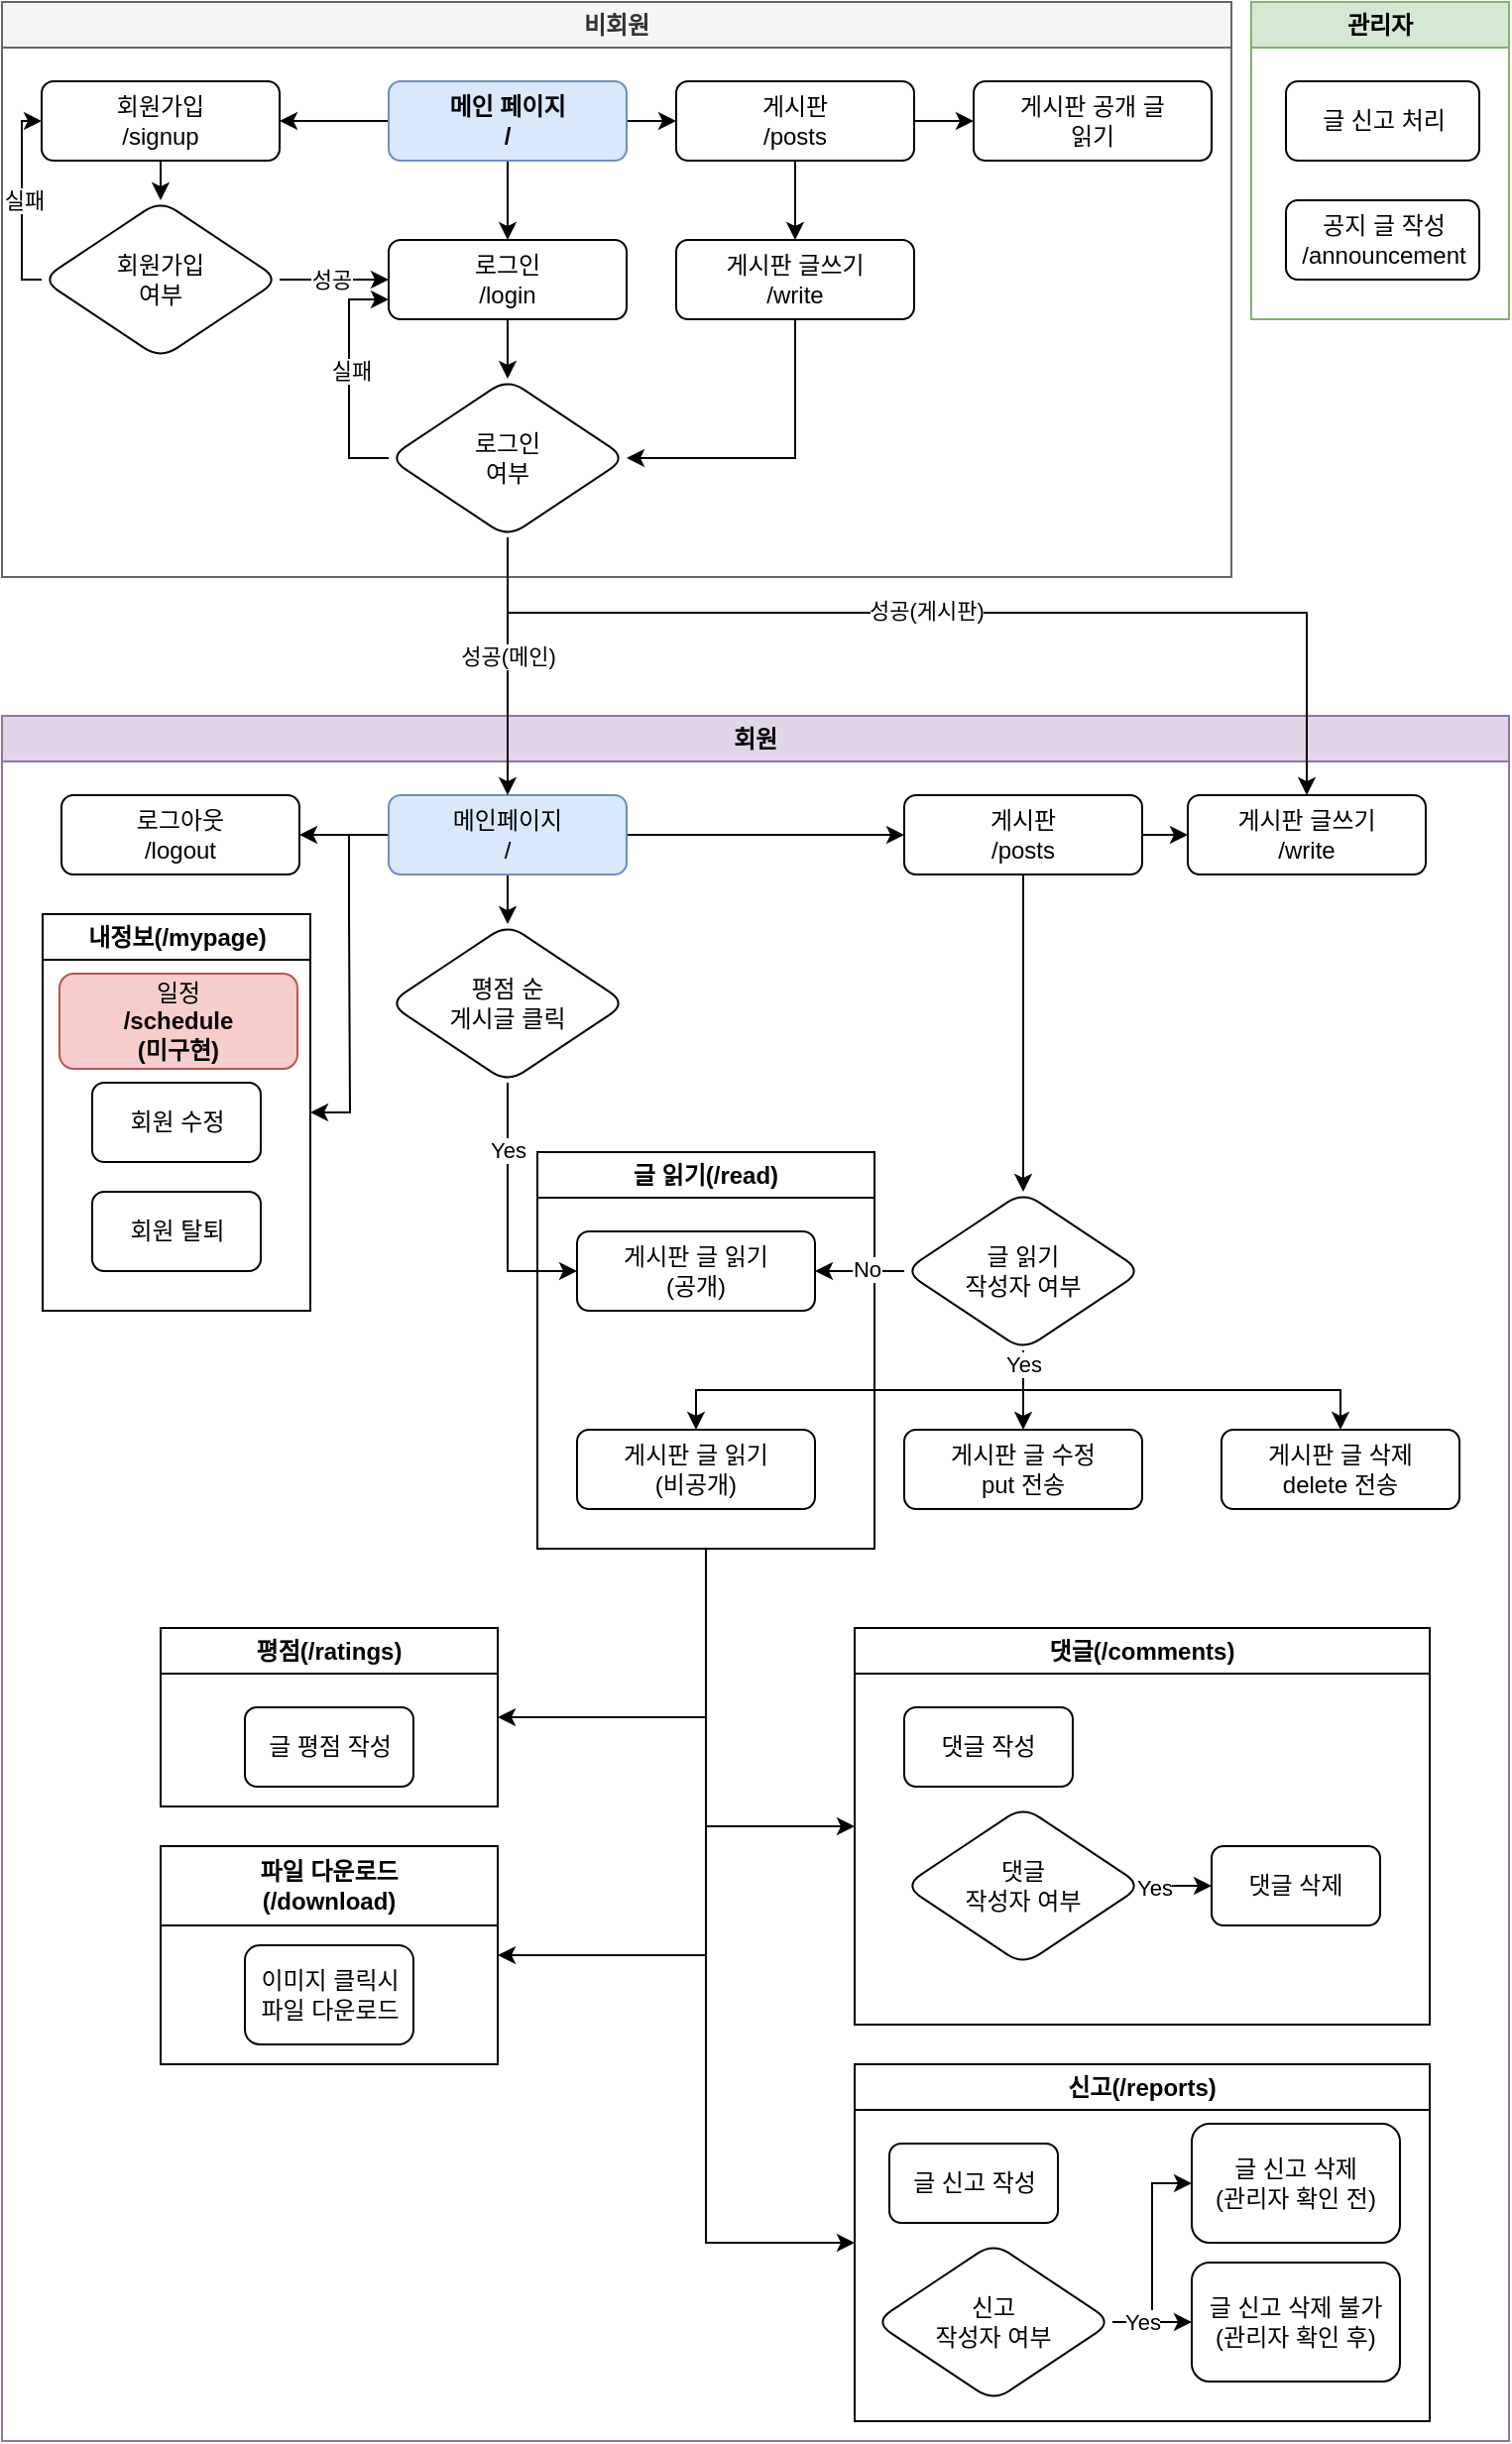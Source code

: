 <mxfile version="24.8.3">
  <diagram id="C5RBs43oDa-KdzZeNtuy" name="Page-1">
    <mxGraphModel dx="1317" dy="686" grid="0" gridSize="10" guides="1" tooltips="1" connect="1" arrows="1" fold="1" page="0" pageScale="1" pageWidth="827" pageHeight="1169" math="0" shadow="0">
      <root>
        <mxCell id="WIyWlLk6GJQsqaUBKTNV-0" />
        <mxCell id="WIyWlLk6GJQsqaUBKTNV-1" parent="WIyWlLk6GJQsqaUBKTNV-0" />
        <mxCell id="45w7jqHD4FWtg5tpyYvS-9" value="비회원" style="swimlane;whiteSpace=wrap;html=1;fillColor=#f5f5f5;fontColor=#333333;strokeColor=#666666;" parent="WIyWlLk6GJQsqaUBKTNV-1" vertex="1">
          <mxGeometry x="40" y="40" width="620" height="290" as="geometry" />
        </mxCell>
        <mxCell id="45w7jqHD4FWtg5tpyYvS-3" value="" style="edgeStyle=orthogonalEdgeStyle;rounded=0;orthogonalLoop=1;jettySize=auto;html=1;" parent="45w7jqHD4FWtg5tpyYvS-9" source="WIyWlLk6GJQsqaUBKTNV-3" target="45w7jqHD4FWtg5tpyYvS-2" edge="1">
          <mxGeometry relative="1" as="geometry" />
        </mxCell>
        <mxCell id="45w7jqHD4FWtg5tpyYvS-32" value="" style="edgeStyle=orthogonalEdgeStyle;rounded=0;orthogonalLoop=1;jettySize=auto;html=1;" parent="45w7jqHD4FWtg5tpyYvS-9" source="WIyWlLk6GJQsqaUBKTNV-3" target="45w7jqHD4FWtg5tpyYvS-31" edge="1">
          <mxGeometry relative="1" as="geometry" />
        </mxCell>
        <mxCell id="45w7jqHD4FWtg5tpyYvS-46" value="" style="edgeStyle=orthogonalEdgeStyle;rounded=0;orthogonalLoop=1;jettySize=auto;html=1;" parent="45w7jqHD4FWtg5tpyYvS-9" source="WIyWlLk6GJQsqaUBKTNV-3" target="45w7jqHD4FWtg5tpyYvS-44" edge="1">
          <mxGeometry relative="1" as="geometry" />
        </mxCell>
        <mxCell id="WIyWlLk6GJQsqaUBKTNV-3" value="메인 페이지&lt;div style=&quot;font-size: 12px;&quot;&gt;/&lt;/div&gt;" style="rounded=1;whiteSpace=wrap;html=1;fontSize=12;glass=0;strokeWidth=1;shadow=0;fontStyle=1;labelBackgroundColor=none;fillColor=#dae8fc;strokeColor=#6c8ebf;" parent="45w7jqHD4FWtg5tpyYvS-9" vertex="1">
          <mxGeometry x="195" y="40" width="120" height="40" as="geometry" />
        </mxCell>
        <mxCell id="45w7jqHD4FWtg5tpyYvS-29" value="" style="edgeStyle=orthogonalEdgeStyle;rounded=0;orthogonalLoop=1;jettySize=auto;html=1;" parent="45w7jqHD4FWtg5tpyYvS-9" source="45w7jqHD4FWtg5tpyYvS-2" target="45w7jqHD4FWtg5tpyYvS-28" edge="1">
          <mxGeometry relative="1" as="geometry" />
        </mxCell>
        <mxCell id="vwXj_90Lj-v6rzF7cGnl-1" value="" style="edgeStyle=orthogonalEdgeStyle;rounded=0;orthogonalLoop=1;jettySize=auto;html=1;" parent="45w7jqHD4FWtg5tpyYvS-9" source="45w7jqHD4FWtg5tpyYvS-2" target="vwXj_90Lj-v6rzF7cGnl-0" edge="1">
          <mxGeometry relative="1" as="geometry" />
        </mxCell>
        <mxCell id="45w7jqHD4FWtg5tpyYvS-2" value="게시판&lt;div&gt;/posts&lt;/div&gt;" style="whiteSpace=wrap;html=1;rounded=1;glass=0;strokeWidth=1;shadow=0;" parent="45w7jqHD4FWtg5tpyYvS-9" vertex="1">
          <mxGeometry x="340" y="40" width="120" height="40" as="geometry" />
        </mxCell>
        <mxCell id="45w7jqHD4FWtg5tpyYvS-57" style="edgeStyle=orthogonalEdgeStyle;rounded=0;orthogonalLoop=1;jettySize=auto;html=1;exitX=0;exitY=0.5;exitDx=0;exitDy=0;entryX=0;entryY=0.75;entryDx=0;entryDy=0;" parent="45w7jqHD4FWtg5tpyYvS-9" source="45w7jqHD4FWtg5tpyYvS-22" target="45w7jqHD4FWtg5tpyYvS-44" edge="1">
          <mxGeometry relative="1" as="geometry" />
        </mxCell>
        <mxCell id="45w7jqHD4FWtg5tpyYvS-58" value="실패" style="edgeLabel;html=1;align=center;verticalAlign=middle;resizable=0;points=[];" parent="45w7jqHD4FWtg5tpyYvS-57" vertex="1" connectable="0">
          <mxGeometry x="0.065" y="-1" relative="1" as="geometry">
            <mxPoint as="offset" />
          </mxGeometry>
        </mxCell>
        <mxCell id="45w7jqHD4FWtg5tpyYvS-22" value="로그인&lt;div&gt;여부&lt;/div&gt;" style="rhombus;whiteSpace=wrap;html=1;rounded=1;glass=0;strokeWidth=1;shadow=0;" parent="45w7jqHD4FWtg5tpyYvS-9" vertex="1">
          <mxGeometry x="195" y="190" width="120" height="80" as="geometry" />
        </mxCell>
        <mxCell id="45w7jqHD4FWtg5tpyYvS-47" value="" style="edgeStyle=orthogonalEdgeStyle;rounded=0;orthogonalLoop=1;jettySize=auto;html=1;entryX=1;entryY=0.5;entryDx=0;entryDy=0;exitX=0.5;exitY=1;exitDx=0;exitDy=0;" parent="45w7jqHD4FWtg5tpyYvS-9" source="45w7jqHD4FWtg5tpyYvS-28" target="45w7jqHD4FWtg5tpyYvS-22" edge="1">
          <mxGeometry relative="1" as="geometry" />
        </mxCell>
        <mxCell id="45w7jqHD4FWtg5tpyYvS-28" value="게시판 글쓰기&lt;div&gt;/write&lt;/div&gt;" style="whiteSpace=wrap;html=1;rounded=1;glass=0;strokeWidth=1;shadow=0;" parent="45w7jqHD4FWtg5tpyYvS-9" vertex="1">
          <mxGeometry x="340" y="120" width="120" height="40" as="geometry" />
        </mxCell>
        <mxCell id="45w7jqHD4FWtg5tpyYvS-52" style="edgeStyle=orthogonalEdgeStyle;rounded=0;orthogonalLoop=1;jettySize=auto;html=1;exitX=0.5;exitY=1;exitDx=0;exitDy=0;entryX=0.5;entryY=0;entryDx=0;entryDy=0;" parent="45w7jqHD4FWtg5tpyYvS-9" source="45w7jqHD4FWtg5tpyYvS-31" target="45w7jqHD4FWtg5tpyYvS-51" edge="1">
          <mxGeometry relative="1" as="geometry" />
        </mxCell>
        <mxCell id="45w7jqHD4FWtg5tpyYvS-31" value="회원가입&lt;div&gt;/signup&lt;/div&gt;" style="rounded=1;whiteSpace=wrap;html=1;fontSize=12;glass=0;strokeWidth=1;shadow=0;" parent="45w7jqHD4FWtg5tpyYvS-9" vertex="1">
          <mxGeometry x="20" y="40" width="120" height="40" as="geometry" />
        </mxCell>
        <mxCell id="45w7jqHD4FWtg5tpyYvS-48" value="" style="edgeStyle=orthogonalEdgeStyle;rounded=0;orthogonalLoop=1;jettySize=auto;html=1;" parent="45w7jqHD4FWtg5tpyYvS-9" source="45w7jqHD4FWtg5tpyYvS-44" target="45w7jqHD4FWtg5tpyYvS-22" edge="1">
          <mxGeometry relative="1" as="geometry" />
        </mxCell>
        <mxCell id="45w7jqHD4FWtg5tpyYvS-44" value="로그인&lt;div&gt;/login&lt;/div&gt;" style="whiteSpace=wrap;html=1;rounded=1;glass=0;strokeWidth=1;shadow=0;" parent="45w7jqHD4FWtg5tpyYvS-9" vertex="1">
          <mxGeometry x="195" y="120" width="120" height="40" as="geometry" />
        </mxCell>
        <mxCell id="45w7jqHD4FWtg5tpyYvS-53" value="" style="edgeStyle=orthogonalEdgeStyle;rounded=0;orthogonalLoop=1;jettySize=auto;html=1;" parent="45w7jqHD4FWtg5tpyYvS-9" source="45w7jqHD4FWtg5tpyYvS-51" target="45w7jqHD4FWtg5tpyYvS-44" edge="1">
          <mxGeometry relative="1" as="geometry" />
        </mxCell>
        <mxCell id="45w7jqHD4FWtg5tpyYvS-54" value="성공" style="edgeLabel;html=1;align=center;verticalAlign=middle;resizable=0;points=[];" parent="45w7jqHD4FWtg5tpyYvS-53" vertex="1" connectable="0">
          <mxGeometry x="0.185" y="-4" relative="1" as="geometry">
            <mxPoint x="-7" y="-4" as="offset" />
          </mxGeometry>
        </mxCell>
        <mxCell id="45w7jqHD4FWtg5tpyYvS-55" style="edgeStyle=orthogonalEdgeStyle;rounded=0;orthogonalLoop=1;jettySize=auto;html=1;exitX=0;exitY=0.5;exitDx=0;exitDy=0;entryX=0;entryY=0.5;entryDx=0;entryDy=0;" parent="45w7jqHD4FWtg5tpyYvS-9" source="45w7jqHD4FWtg5tpyYvS-51" target="45w7jqHD4FWtg5tpyYvS-31" edge="1">
          <mxGeometry relative="1" as="geometry">
            <Array as="points">
              <mxPoint x="10" y="140" />
              <mxPoint x="10" y="60" />
            </Array>
          </mxGeometry>
        </mxCell>
        <mxCell id="45w7jqHD4FWtg5tpyYvS-56" value="실패" style="edgeLabel;html=1;align=center;verticalAlign=middle;resizable=0;points=[];" parent="45w7jqHD4FWtg5tpyYvS-55" vertex="1" connectable="0">
          <mxGeometry x="0.196" y="-1" relative="1" as="geometry">
            <mxPoint y="10" as="offset" />
          </mxGeometry>
        </mxCell>
        <mxCell id="45w7jqHD4FWtg5tpyYvS-51" value="회원가입&lt;div&gt;여부&lt;/div&gt;" style="rhombus;whiteSpace=wrap;html=1;rounded=1;glass=0;strokeWidth=1;shadow=0;" parent="45w7jqHD4FWtg5tpyYvS-9" vertex="1">
          <mxGeometry x="20" y="100" width="120" height="80" as="geometry" />
        </mxCell>
        <mxCell id="vwXj_90Lj-v6rzF7cGnl-0" value="게시판 공개&amp;nbsp;&lt;span style=&quot;background-color: initial;&quot;&gt;글&lt;/span&gt;&lt;div&gt;&lt;span style=&quot;background-color: initial;&quot;&gt;읽기&lt;/span&gt;&lt;/div&gt;" style="whiteSpace=wrap;html=1;rounded=1;glass=0;strokeWidth=1;shadow=0;" parent="45w7jqHD4FWtg5tpyYvS-9" vertex="1">
          <mxGeometry x="490" y="40" width="120" height="40" as="geometry" />
        </mxCell>
        <mxCell id="45w7jqHD4FWtg5tpyYvS-12" value="회원" style="swimlane;whiteSpace=wrap;html=1;fillColor=#e1d5e7;strokeColor=#9673a6;" parent="WIyWlLk6GJQsqaUBKTNV-1" vertex="1">
          <mxGeometry x="40" y="400" width="760" height="870" as="geometry">
            <mxRectangle x="40" y="400" width="60" height="30" as="alternateBounds" />
          </mxGeometry>
        </mxCell>
        <mxCell id="vwXj_90Lj-v6rzF7cGnl-81" style="edgeStyle=orthogonalEdgeStyle;rounded=0;orthogonalLoop=1;jettySize=auto;html=1;exitX=0.5;exitY=1;exitDx=0;exitDy=0;entryX=0;entryY=0.5;entryDx=0;entryDy=0;" parent="45w7jqHD4FWtg5tpyYvS-12" source="vwXj_90Lj-v6rzF7cGnl-75" target="vwXj_90Lj-v6rzF7cGnl-78" edge="1">
          <mxGeometry relative="1" as="geometry" />
        </mxCell>
        <mxCell id="vwXj_90Lj-v6rzF7cGnl-94" style="edgeStyle=orthogonalEdgeStyle;rounded=0;orthogonalLoop=1;jettySize=auto;html=1;exitX=0.5;exitY=1;exitDx=0;exitDy=0;entryX=1;entryY=0.5;entryDx=0;entryDy=0;" parent="45w7jqHD4FWtg5tpyYvS-12" source="vwXj_90Lj-v6rzF7cGnl-75" target="vwXj_90Lj-v6rzF7cGnl-86" edge="1">
          <mxGeometry relative="1" as="geometry" />
        </mxCell>
        <mxCell id="vwXj_90Lj-v6rzF7cGnl-126" style="edgeStyle=orthogonalEdgeStyle;rounded=0;orthogonalLoop=1;jettySize=auto;html=1;exitX=0.5;exitY=1;exitDx=0;exitDy=0;entryX=0;entryY=0.5;entryDx=0;entryDy=0;" parent="45w7jqHD4FWtg5tpyYvS-12" source="vwXj_90Lj-v6rzF7cGnl-75" target="vwXj_90Lj-v6rzF7cGnl-98" edge="1">
          <mxGeometry relative="1" as="geometry" />
        </mxCell>
        <mxCell id="0XDaieI8vf1X56eT68E3-4" style="edgeStyle=orthogonalEdgeStyle;rounded=0;orthogonalLoop=1;jettySize=auto;html=1;exitX=0.5;exitY=1;exitDx=0;exitDy=0;entryX=1;entryY=0.5;entryDx=0;entryDy=0;" parent="45w7jqHD4FWtg5tpyYvS-12" source="vwXj_90Lj-v6rzF7cGnl-75" target="0XDaieI8vf1X56eT68E3-1" edge="1">
          <mxGeometry relative="1" as="geometry" />
        </mxCell>
        <mxCell id="vwXj_90Lj-v6rzF7cGnl-75" value="글 읽기(/read)" style="swimlane;whiteSpace=wrap;html=1;" parent="45w7jqHD4FWtg5tpyYvS-12" vertex="1">
          <mxGeometry x="270" y="220" width="170" height="200" as="geometry" />
        </mxCell>
        <mxCell id="vwXj_90Lj-v6rzF7cGnl-70" style="edgeStyle=orthogonalEdgeStyle;rounded=0;orthogonalLoop=1;jettySize=auto;html=1;exitX=0.5;exitY=1;exitDx=0;exitDy=0;" parent="45w7jqHD4FWtg5tpyYvS-12" source="vwXj_90Lj-v6rzF7cGnl-53" target="vwXj_90Lj-v6rzF7cGnl-59" edge="1">
          <mxGeometry relative="1" as="geometry" />
        </mxCell>
        <mxCell id="vwXj_90Lj-v6rzF7cGnl-69" style="edgeStyle=orthogonalEdgeStyle;rounded=0;orthogonalLoop=1;jettySize=auto;html=1;exitX=0.5;exitY=1;exitDx=0;exitDy=0;entryX=0.5;entryY=0;entryDx=0;entryDy=0;" parent="45w7jqHD4FWtg5tpyYvS-12" source="vwXj_90Lj-v6rzF7cGnl-53" target="vwXj_90Lj-v6rzF7cGnl-66" edge="1">
          <mxGeometry relative="1" as="geometry" />
        </mxCell>
        <mxCell id="vwXj_90Lj-v6rzF7cGnl-46" value="" style="edgeStyle=orthogonalEdgeStyle;rounded=0;orthogonalLoop=1;jettySize=auto;html=1;" parent="45w7jqHD4FWtg5tpyYvS-12" source="45w7jqHD4FWtg5tpyYvS-13" target="vwXj_90Lj-v6rzF7cGnl-45" edge="1">
          <mxGeometry relative="1" as="geometry" />
        </mxCell>
        <mxCell id="vwXj_90Lj-v6rzF7cGnl-47" value="" style="edgeStyle=orthogonalEdgeStyle;rounded=0;orthogonalLoop=1;jettySize=auto;html=1;" parent="45w7jqHD4FWtg5tpyYvS-12" source="45w7jqHD4FWtg5tpyYvS-13" target="vwXj_90Lj-v6rzF7cGnl-33" edge="1">
          <mxGeometry relative="1" as="geometry" />
        </mxCell>
        <mxCell id="0XDaieI8vf1X56eT68E3-8" style="edgeStyle=orthogonalEdgeStyle;rounded=0;orthogonalLoop=1;jettySize=auto;html=1;exitX=0.5;exitY=1;exitDx=0;exitDy=0;entryX=0.5;entryY=0;entryDx=0;entryDy=0;" parent="45w7jqHD4FWtg5tpyYvS-12" source="45w7jqHD4FWtg5tpyYvS-13" target="0XDaieI8vf1X56eT68E3-7" edge="1">
          <mxGeometry relative="1" as="geometry" />
        </mxCell>
        <mxCell id="iMI2dI5_amcLdMOm-Q9Q-4" style="edgeStyle=orthogonalEdgeStyle;rounded=0;orthogonalLoop=1;jettySize=auto;html=1;exitX=0;exitY=0.5;exitDx=0;exitDy=0;entryX=1;entryY=0.5;entryDx=0;entryDy=0;" edge="1" parent="45w7jqHD4FWtg5tpyYvS-12" source="45w7jqHD4FWtg5tpyYvS-13" target="0XDaieI8vf1X56eT68E3-11">
          <mxGeometry relative="1" as="geometry" />
        </mxCell>
        <mxCell id="45w7jqHD4FWtg5tpyYvS-13" value="메인페이지&lt;div&gt;/&lt;/div&gt;" style="rounded=1;whiteSpace=wrap;html=1;fontSize=12;glass=0;strokeWidth=1;shadow=0;fillColor=#dae8fc;strokeColor=#6c8ebf;" parent="45w7jqHD4FWtg5tpyYvS-12" vertex="1">
          <mxGeometry x="195" y="40" width="120" height="40" as="geometry" />
        </mxCell>
        <mxCell id="45w7jqHD4FWtg5tpyYvS-7" value="게시판 글쓰기&lt;div&gt;/write&lt;/div&gt;" style="whiteSpace=wrap;html=1;rounded=1;glass=0;strokeWidth=1;shadow=0;" parent="45w7jqHD4FWtg5tpyYvS-12" vertex="1">
          <mxGeometry x="598" y="40" width="120" height="40" as="geometry" />
        </mxCell>
        <mxCell id="vwXj_90Lj-v6rzF7cGnl-48" value="" style="edgeStyle=orthogonalEdgeStyle;rounded=0;orthogonalLoop=1;jettySize=auto;html=1;" parent="45w7jqHD4FWtg5tpyYvS-12" source="vwXj_90Lj-v6rzF7cGnl-33" target="45w7jqHD4FWtg5tpyYvS-7" edge="1">
          <mxGeometry relative="1" as="geometry" />
        </mxCell>
        <mxCell id="vwXj_90Lj-v6rzF7cGnl-55" value="" style="edgeStyle=orthogonalEdgeStyle;rounded=0;orthogonalLoop=1;jettySize=auto;html=1;" parent="45w7jqHD4FWtg5tpyYvS-12" source="vwXj_90Lj-v6rzF7cGnl-33" target="vwXj_90Lj-v6rzF7cGnl-53" edge="1">
          <mxGeometry relative="1" as="geometry" />
        </mxCell>
        <mxCell id="vwXj_90Lj-v6rzF7cGnl-33" value="게시판&lt;div&gt;/posts&lt;/div&gt;" style="whiteSpace=wrap;html=1;rounded=1;glass=0;strokeWidth=1;shadow=0;" parent="45w7jqHD4FWtg5tpyYvS-12" vertex="1">
          <mxGeometry x="455" y="40" width="120" height="40" as="geometry" />
        </mxCell>
        <mxCell id="vwXj_90Lj-v6rzF7cGnl-45" value="로그아웃&lt;div&gt;/logout&lt;/div&gt;" style="whiteSpace=wrap;html=1;rounded=1;glass=0;strokeWidth=1;shadow=0;" parent="45w7jqHD4FWtg5tpyYvS-12" vertex="1">
          <mxGeometry x="30" y="40" width="120" height="40" as="geometry" />
        </mxCell>
        <mxCell id="vwXj_90Lj-v6rzF7cGnl-57" value="" style="edgeStyle=orthogonalEdgeStyle;rounded=0;orthogonalLoop=1;jettySize=auto;html=1;" parent="45w7jqHD4FWtg5tpyYvS-12" source="vwXj_90Lj-v6rzF7cGnl-53" target="vwXj_90Lj-v6rzF7cGnl-56" edge="1">
          <mxGeometry relative="1" as="geometry" />
        </mxCell>
        <mxCell id="vwXj_90Lj-v6rzF7cGnl-62" value="No" style="edgeLabel;html=1;align=center;verticalAlign=middle;resizable=0;points=[];" parent="vwXj_90Lj-v6rzF7cGnl-57" vertex="1" connectable="0">
          <mxGeometry x="-0.15" y="-1" relative="1" as="geometry">
            <mxPoint as="offset" />
          </mxGeometry>
        </mxCell>
        <mxCell id="vwXj_90Lj-v6rzF7cGnl-64" value="" style="edgeStyle=orthogonalEdgeStyle;rounded=0;orthogonalLoop=1;jettySize=auto;html=1;" parent="45w7jqHD4FWtg5tpyYvS-12" source="vwXj_90Lj-v6rzF7cGnl-53" target="vwXj_90Lj-v6rzF7cGnl-63" edge="1">
          <mxGeometry relative="1" as="geometry" />
        </mxCell>
        <mxCell id="vwXj_90Lj-v6rzF7cGnl-65" value="Yes" style="edgeLabel;html=1;align=center;verticalAlign=middle;resizable=0;points=[];" parent="vwXj_90Lj-v6rzF7cGnl-64" vertex="1" connectable="0">
          <mxGeometry x="-0.656" relative="1" as="geometry">
            <mxPoint as="offset" />
          </mxGeometry>
        </mxCell>
        <mxCell id="vwXj_90Lj-v6rzF7cGnl-53" value="글 읽기&lt;div&gt;작성자 여부&lt;/div&gt;" style="rhombus;whiteSpace=wrap;html=1;rounded=1;glass=0;strokeWidth=1;shadow=0;" parent="45w7jqHD4FWtg5tpyYvS-12" vertex="1">
          <mxGeometry x="455" y="240" width="120" height="80" as="geometry" />
        </mxCell>
        <mxCell id="vwXj_90Lj-v6rzF7cGnl-56" value="게시판 글 읽기&lt;div&gt;(공개)&lt;/div&gt;" style="whiteSpace=wrap;html=1;rounded=1;glass=0;strokeWidth=1;shadow=0;" parent="45w7jqHD4FWtg5tpyYvS-12" vertex="1">
          <mxGeometry x="290" y="260" width="120" height="40" as="geometry" />
        </mxCell>
        <mxCell id="vwXj_90Lj-v6rzF7cGnl-59" value="게시판 글 읽기&lt;div&gt;(비공개)&lt;/div&gt;" style="whiteSpace=wrap;html=1;rounded=1;glass=0;strokeWidth=1;shadow=0;" parent="45w7jqHD4FWtg5tpyYvS-12" vertex="1">
          <mxGeometry x="290" y="360" width="120" height="40" as="geometry" />
        </mxCell>
        <mxCell id="vwXj_90Lj-v6rzF7cGnl-63" value="게시판 글 수정&lt;div&gt;put 전송&lt;/div&gt;" style="whiteSpace=wrap;html=1;rounded=1;glass=0;strokeWidth=1;shadow=0;" parent="45w7jqHD4FWtg5tpyYvS-12" vertex="1">
          <mxGeometry x="455" y="360" width="120" height="40" as="geometry" />
        </mxCell>
        <mxCell id="vwXj_90Lj-v6rzF7cGnl-66" value="게시판 글 삭제&lt;div&gt;delete 전송&lt;/div&gt;" style="whiteSpace=wrap;html=1;rounded=1;glass=0;strokeWidth=1;shadow=0;" parent="45w7jqHD4FWtg5tpyYvS-12" vertex="1">
          <mxGeometry x="615" y="360" width="120" height="40" as="geometry" />
        </mxCell>
        <mxCell id="vwXj_90Lj-v6rzF7cGnl-71" value="일정&lt;div&gt;&lt;span style=&quot;font-weight: 700; background-color: initial;&quot;&gt;/schedule&lt;/span&gt;&lt;/div&gt;&lt;div&gt;&lt;span style=&quot;font-weight: 700; background-color: initial;&quot;&gt;(미구현)&lt;/span&gt;&lt;/div&gt;" style="whiteSpace=wrap;html=1;rounded=1;glass=0;strokeWidth=1;shadow=0;fillColor=#f8cecc;strokeColor=#b85450;" parent="45w7jqHD4FWtg5tpyYvS-12" vertex="1">
          <mxGeometry x="29" y="130" width="120" height="48" as="geometry" />
        </mxCell>
        <mxCell id="vwXj_90Lj-v6rzF7cGnl-78" value="댓글(/&lt;span style=&quot;background-color: initial;&quot;&gt;comments)&lt;/span&gt;" style="swimlane;whiteSpace=wrap;html=1;" parent="45w7jqHD4FWtg5tpyYvS-12" vertex="1">
          <mxGeometry x="430" y="460" width="290" height="200" as="geometry" />
        </mxCell>
        <mxCell id="vwXj_90Lj-v6rzF7cGnl-76" value="댓글 작성" style="whiteSpace=wrap;html=1;rounded=1;glass=0;strokeWidth=1;shadow=0;" parent="vwXj_90Lj-v6rzF7cGnl-78" vertex="1">
          <mxGeometry x="25" y="40" width="85" height="40" as="geometry" />
        </mxCell>
        <mxCell id="vwXj_90Lj-v6rzF7cGnl-79" value="댓글 삭제" style="whiteSpace=wrap;html=1;rounded=1;glass=0;strokeWidth=1;shadow=0;" parent="vwXj_90Lj-v6rzF7cGnl-78" vertex="1">
          <mxGeometry x="180" y="110" width="85" height="40" as="geometry" />
        </mxCell>
        <mxCell id="vwXj_90Lj-v6rzF7cGnl-83" style="edgeStyle=orthogonalEdgeStyle;rounded=0;orthogonalLoop=1;jettySize=auto;html=1;exitX=1;exitY=0.5;exitDx=0;exitDy=0;entryX=0;entryY=0.5;entryDx=0;entryDy=0;" parent="vwXj_90Lj-v6rzF7cGnl-78" source="vwXj_90Lj-v6rzF7cGnl-80" target="vwXj_90Lj-v6rzF7cGnl-79" edge="1">
          <mxGeometry relative="1" as="geometry" />
        </mxCell>
        <mxCell id="vwXj_90Lj-v6rzF7cGnl-84" value="Yes" style="edgeLabel;html=1;align=center;verticalAlign=middle;resizable=0;points=[];" parent="vwXj_90Lj-v6rzF7cGnl-83" vertex="1" connectable="0">
          <mxGeometry x="-0.667" y="-1" relative="1" as="geometry">
            <mxPoint as="offset" />
          </mxGeometry>
        </mxCell>
        <mxCell id="vwXj_90Lj-v6rzF7cGnl-80" value="댓글&lt;div&gt;작성자 여부&lt;/div&gt;" style="rhombus;whiteSpace=wrap;html=1;rounded=1;glass=0;strokeWidth=1;shadow=0;" parent="vwXj_90Lj-v6rzF7cGnl-78" vertex="1">
          <mxGeometry x="25" y="90" width="120" height="80" as="geometry" />
        </mxCell>
        <mxCell id="vwXj_90Lj-v6rzF7cGnl-86" value="평점(/ratings&lt;span style=&quot;background-color: initial;&quot;&gt;)&lt;/span&gt;" style="swimlane;whiteSpace=wrap;html=1;" parent="45w7jqHD4FWtg5tpyYvS-12" vertex="1">
          <mxGeometry x="80" y="460" width="170" height="90" as="geometry" />
        </mxCell>
        <mxCell id="vwXj_90Lj-v6rzF7cGnl-87" value="글 평점 작성" style="whiteSpace=wrap;html=1;rounded=1;glass=0;strokeWidth=1;shadow=0;" parent="vwXj_90Lj-v6rzF7cGnl-86" vertex="1">
          <mxGeometry x="42.5" y="40" width="85" height="40" as="geometry" />
        </mxCell>
        <mxCell id="vwXj_90Lj-v6rzF7cGnl-98" value="신고(/reports&lt;span style=&quot;background-color: initial;&quot;&gt;)&lt;/span&gt;" style="swimlane;whiteSpace=wrap;html=1;" parent="45w7jqHD4FWtg5tpyYvS-12" vertex="1">
          <mxGeometry x="430" y="680" width="290" height="180" as="geometry" />
        </mxCell>
        <mxCell id="vwXj_90Lj-v6rzF7cGnl-129" style="edgeStyle=orthogonalEdgeStyle;rounded=0;orthogonalLoop=1;jettySize=auto;html=1;exitX=1;exitY=0.5;exitDx=0;exitDy=0;" parent="vwXj_90Lj-v6rzF7cGnl-98" source="vwXj_90Lj-v6rzF7cGnl-102" target="vwXj_90Lj-v6rzF7cGnl-128" edge="1">
          <mxGeometry relative="1" as="geometry" />
        </mxCell>
        <mxCell id="vwXj_90Lj-v6rzF7cGnl-99" value="글 신고 작성" style="whiteSpace=wrap;html=1;rounded=1;glass=0;strokeWidth=1;shadow=0;" parent="vwXj_90Lj-v6rzF7cGnl-98" vertex="1">
          <mxGeometry x="17.5" y="40" width="85" height="40" as="geometry" />
        </mxCell>
        <mxCell id="vwXj_90Lj-v6rzF7cGnl-109" value="" style="edgeStyle=orthogonalEdgeStyle;rounded=0;orthogonalLoop=1;jettySize=auto;html=1;" parent="vwXj_90Lj-v6rzF7cGnl-98" source="vwXj_90Lj-v6rzF7cGnl-102" target="vwXj_90Lj-v6rzF7cGnl-104" edge="1">
          <mxGeometry relative="1" as="geometry" />
        </mxCell>
        <mxCell id="vwXj_90Lj-v6rzF7cGnl-110" value="Yes" style="edgeLabel;html=1;align=center;verticalAlign=middle;resizable=0;points=[];" parent="vwXj_90Lj-v6rzF7cGnl-109" vertex="1" connectable="0">
          <mxGeometry x="0.197" y="1" relative="1" as="geometry">
            <mxPoint x="-9" y="1" as="offset" />
          </mxGeometry>
        </mxCell>
        <mxCell id="vwXj_90Lj-v6rzF7cGnl-102" value="&lt;div&gt;신고&lt;/div&gt;&lt;div&gt;작성자 여부&lt;/div&gt;" style="rhombus;whiteSpace=wrap;html=1;rounded=1;glass=0;strokeWidth=1;shadow=0;" parent="vwXj_90Lj-v6rzF7cGnl-98" vertex="1">
          <mxGeometry x="10" y="90" width="120" height="80" as="geometry" />
        </mxCell>
        <mxCell id="vwXj_90Lj-v6rzF7cGnl-104" value="글 신고 삭제 불가&lt;div&gt;(관리자 확인 후)&lt;/div&gt;" style="whiteSpace=wrap;html=1;rounded=1;glass=0;strokeWidth=1;shadow=0;" parent="vwXj_90Lj-v6rzF7cGnl-98" vertex="1">
          <mxGeometry x="170" y="100" width="105" height="60" as="geometry" />
        </mxCell>
        <mxCell id="vwXj_90Lj-v6rzF7cGnl-128" value="글 신고 삭제&lt;div&gt;(관리자 확인 전)&lt;/div&gt;" style="whiteSpace=wrap;html=1;rounded=1;glass=0;strokeWidth=1;shadow=0;" parent="vwXj_90Lj-v6rzF7cGnl-98" vertex="1">
          <mxGeometry x="170" y="30" width="105" height="60" as="geometry" />
        </mxCell>
        <mxCell id="0XDaieI8vf1X56eT68E3-1" value="파일 다운로드&lt;div&gt;(/download&lt;span data-darkreader-inline-bgcolor=&quot;&quot; style=&quot;background-color: initial; --darkreader-inline-bgcolor: initial;&quot;&gt;)&lt;/span&gt;&lt;/div&gt;" style="swimlane;whiteSpace=wrap;html=1;startSize=40;" parent="45w7jqHD4FWtg5tpyYvS-12" vertex="1">
          <mxGeometry x="80" y="570" width="170" height="110" as="geometry" />
        </mxCell>
        <mxCell id="0XDaieI8vf1X56eT68E3-2" value="이미지 클릭시 파일 다운로드" style="whiteSpace=wrap;html=1;rounded=1;glass=0;strokeWidth=1;shadow=0;" parent="0XDaieI8vf1X56eT68E3-1" vertex="1">
          <mxGeometry x="42.5" y="50" width="85" height="50" as="geometry" />
        </mxCell>
        <mxCell id="0XDaieI8vf1X56eT68E3-9" style="edgeStyle=orthogonalEdgeStyle;rounded=0;orthogonalLoop=1;jettySize=auto;html=1;exitX=0.5;exitY=1;exitDx=0;exitDy=0;entryX=0;entryY=0.5;entryDx=0;entryDy=0;" parent="45w7jqHD4FWtg5tpyYvS-12" source="0XDaieI8vf1X56eT68E3-7" target="vwXj_90Lj-v6rzF7cGnl-56" edge="1">
          <mxGeometry relative="1" as="geometry" />
        </mxCell>
        <mxCell id="0XDaieI8vf1X56eT68E3-10" value="Yes" style="edgeLabel;html=1;align=center;verticalAlign=middle;resizable=0;points=[];" parent="0XDaieI8vf1X56eT68E3-9" vertex="1" connectable="0">
          <mxGeometry x="-0.482" relative="1" as="geometry">
            <mxPoint as="offset" />
          </mxGeometry>
        </mxCell>
        <mxCell id="0XDaieI8vf1X56eT68E3-7" value="&lt;div&gt;평점 순&lt;/div&gt;&lt;div&gt;게시글 클릭&lt;/div&gt;" style="rhombus;whiteSpace=wrap;html=1;rounded=1;glass=0;strokeWidth=1;shadow=0;" parent="45w7jqHD4FWtg5tpyYvS-12" vertex="1">
          <mxGeometry x="195" y="105" width="120" height="80" as="geometry" />
        </mxCell>
        <mxCell id="0XDaieI8vf1X56eT68E3-11" value="내정보(/mypage)" style="swimlane;whiteSpace=wrap;html=1;" parent="45w7jqHD4FWtg5tpyYvS-12" vertex="1">
          <mxGeometry x="20.5" y="100" width="135" height="200" as="geometry" />
        </mxCell>
        <mxCell id="0XDaieI8vf1X56eT68E3-12" value="회원 수정" style="whiteSpace=wrap;html=1;rounded=1;glass=0;strokeWidth=1;shadow=0;" parent="0XDaieI8vf1X56eT68E3-11" vertex="1">
          <mxGeometry x="25" y="85" width="85" height="40" as="geometry" />
        </mxCell>
        <mxCell id="0XDaieI8vf1X56eT68E3-14" value="회원 탈퇴" style="whiteSpace=wrap;html=1;rounded=1;glass=0;strokeWidth=1;shadow=0;" parent="0XDaieI8vf1X56eT68E3-11" vertex="1">
          <mxGeometry x="25" y="140" width="85" height="40" as="geometry" />
        </mxCell>
        <mxCell id="45w7jqHD4FWtg5tpyYvS-34" style="edgeStyle=orthogonalEdgeStyle;rounded=0;orthogonalLoop=1;jettySize=auto;html=1;exitX=0.5;exitY=1;exitDx=0;exitDy=0;" parent="WIyWlLk6GJQsqaUBKTNV-1" source="45w7jqHD4FWtg5tpyYvS-22" target="45w7jqHD4FWtg5tpyYvS-13" edge="1">
          <mxGeometry relative="1" as="geometry">
            <Array as="points">
              <mxPoint x="295" y="400" />
              <mxPoint x="295" y="400" />
            </Array>
          </mxGeometry>
        </mxCell>
        <mxCell id="45w7jqHD4FWtg5tpyYvS-35" value="성공(메인)" style="edgeLabel;html=1;align=center;verticalAlign=middle;resizable=0;points=[];" parent="45w7jqHD4FWtg5tpyYvS-34" vertex="1" connectable="0">
          <mxGeometry x="0.014" y="2" relative="1" as="geometry">
            <mxPoint x="-2" y="-6" as="offset" />
          </mxGeometry>
        </mxCell>
        <mxCell id="0XDaieI8vf1X56eT68E3-67" value="관리자" style="swimlane;whiteSpace=wrap;html=1;fillColor=#d5e8d4;strokeColor=#82b366;" parent="WIyWlLk6GJQsqaUBKTNV-1" vertex="1">
          <mxGeometry x="670" y="40" width="130" height="160" as="geometry" />
        </mxCell>
        <mxCell id="0XDaieI8vf1X56eT68E3-69" value="글 신고 처리" style="whiteSpace=wrap;html=1;rounded=1;glass=0;strokeWidth=1;shadow=0;" parent="0XDaieI8vf1X56eT68E3-67" vertex="1">
          <mxGeometry x="17.5" y="40" width="97.5" height="40" as="geometry" />
        </mxCell>
        <mxCell id="0XDaieI8vf1X56eT68E3-75" value="공지 글 작성&lt;div&gt;/announcement&lt;/div&gt;" style="whiteSpace=wrap;html=1;rounded=1;glass=0;strokeWidth=1;shadow=0;" parent="0XDaieI8vf1X56eT68E3-67" vertex="1">
          <mxGeometry x="17.5" y="100" width="97.5" height="40" as="geometry" />
        </mxCell>
        <mxCell id="iMI2dI5_amcLdMOm-Q9Q-2" style="edgeStyle=orthogonalEdgeStyle;rounded=0;orthogonalLoop=1;jettySize=auto;html=1;exitX=0.5;exitY=1;exitDx=0;exitDy=0;entryX=0.5;entryY=0;entryDx=0;entryDy=0;" edge="1" parent="WIyWlLk6GJQsqaUBKTNV-1" source="45w7jqHD4FWtg5tpyYvS-22" target="45w7jqHD4FWtg5tpyYvS-7">
          <mxGeometry relative="1" as="geometry">
            <Array as="points">
              <mxPoint x="295" y="348" />
              <mxPoint x="698" y="348" />
            </Array>
          </mxGeometry>
        </mxCell>
        <mxCell id="iMI2dI5_amcLdMOm-Q9Q-3" value="성공(게시판)" style="edgeLabel;html=1;align=center;verticalAlign=middle;resizable=0;points=[];" vertex="1" connectable="0" parent="iMI2dI5_amcLdMOm-Q9Q-2">
          <mxGeometry x="-0.065" y="1" relative="1" as="geometry">
            <mxPoint as="offset" />
          </mxGeometry>
        </mxCell>
      </root>
    </mxGraphModel>
  </diagram>
</mxfile>
